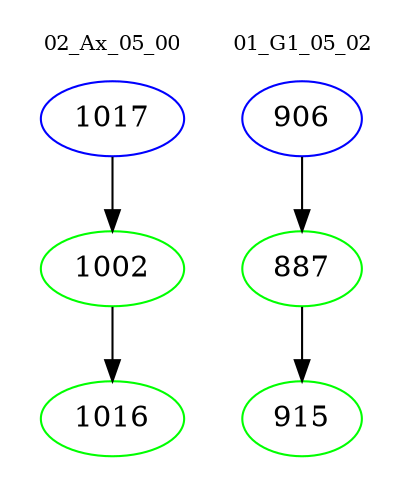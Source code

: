 digraph{
subgraph cluster_0 {
color = white
label = "02_Ax_05_00";
fontsize=10;
T0_1017 [label="1017", color="blue"]
T0_1017 -> T0_1002 [color="black"]
T0_1002 [label="1002", color="green"]
T0_1002 -> T0_1016 [color="black"]
T0_1016 [label="1016", color="green"]
}
subgraph cluster_1 {
color = white
label = "01_G1_05_02";
fontsize=10;
T1_906 [label="906", color="blue"]
T1_906 -> T1_887 [color="black"]
T1_887 [label="887", color="green"]
T1_887 -> T1_915 [color="black"]
T1_915 [label="915", color="green"]
}
}
